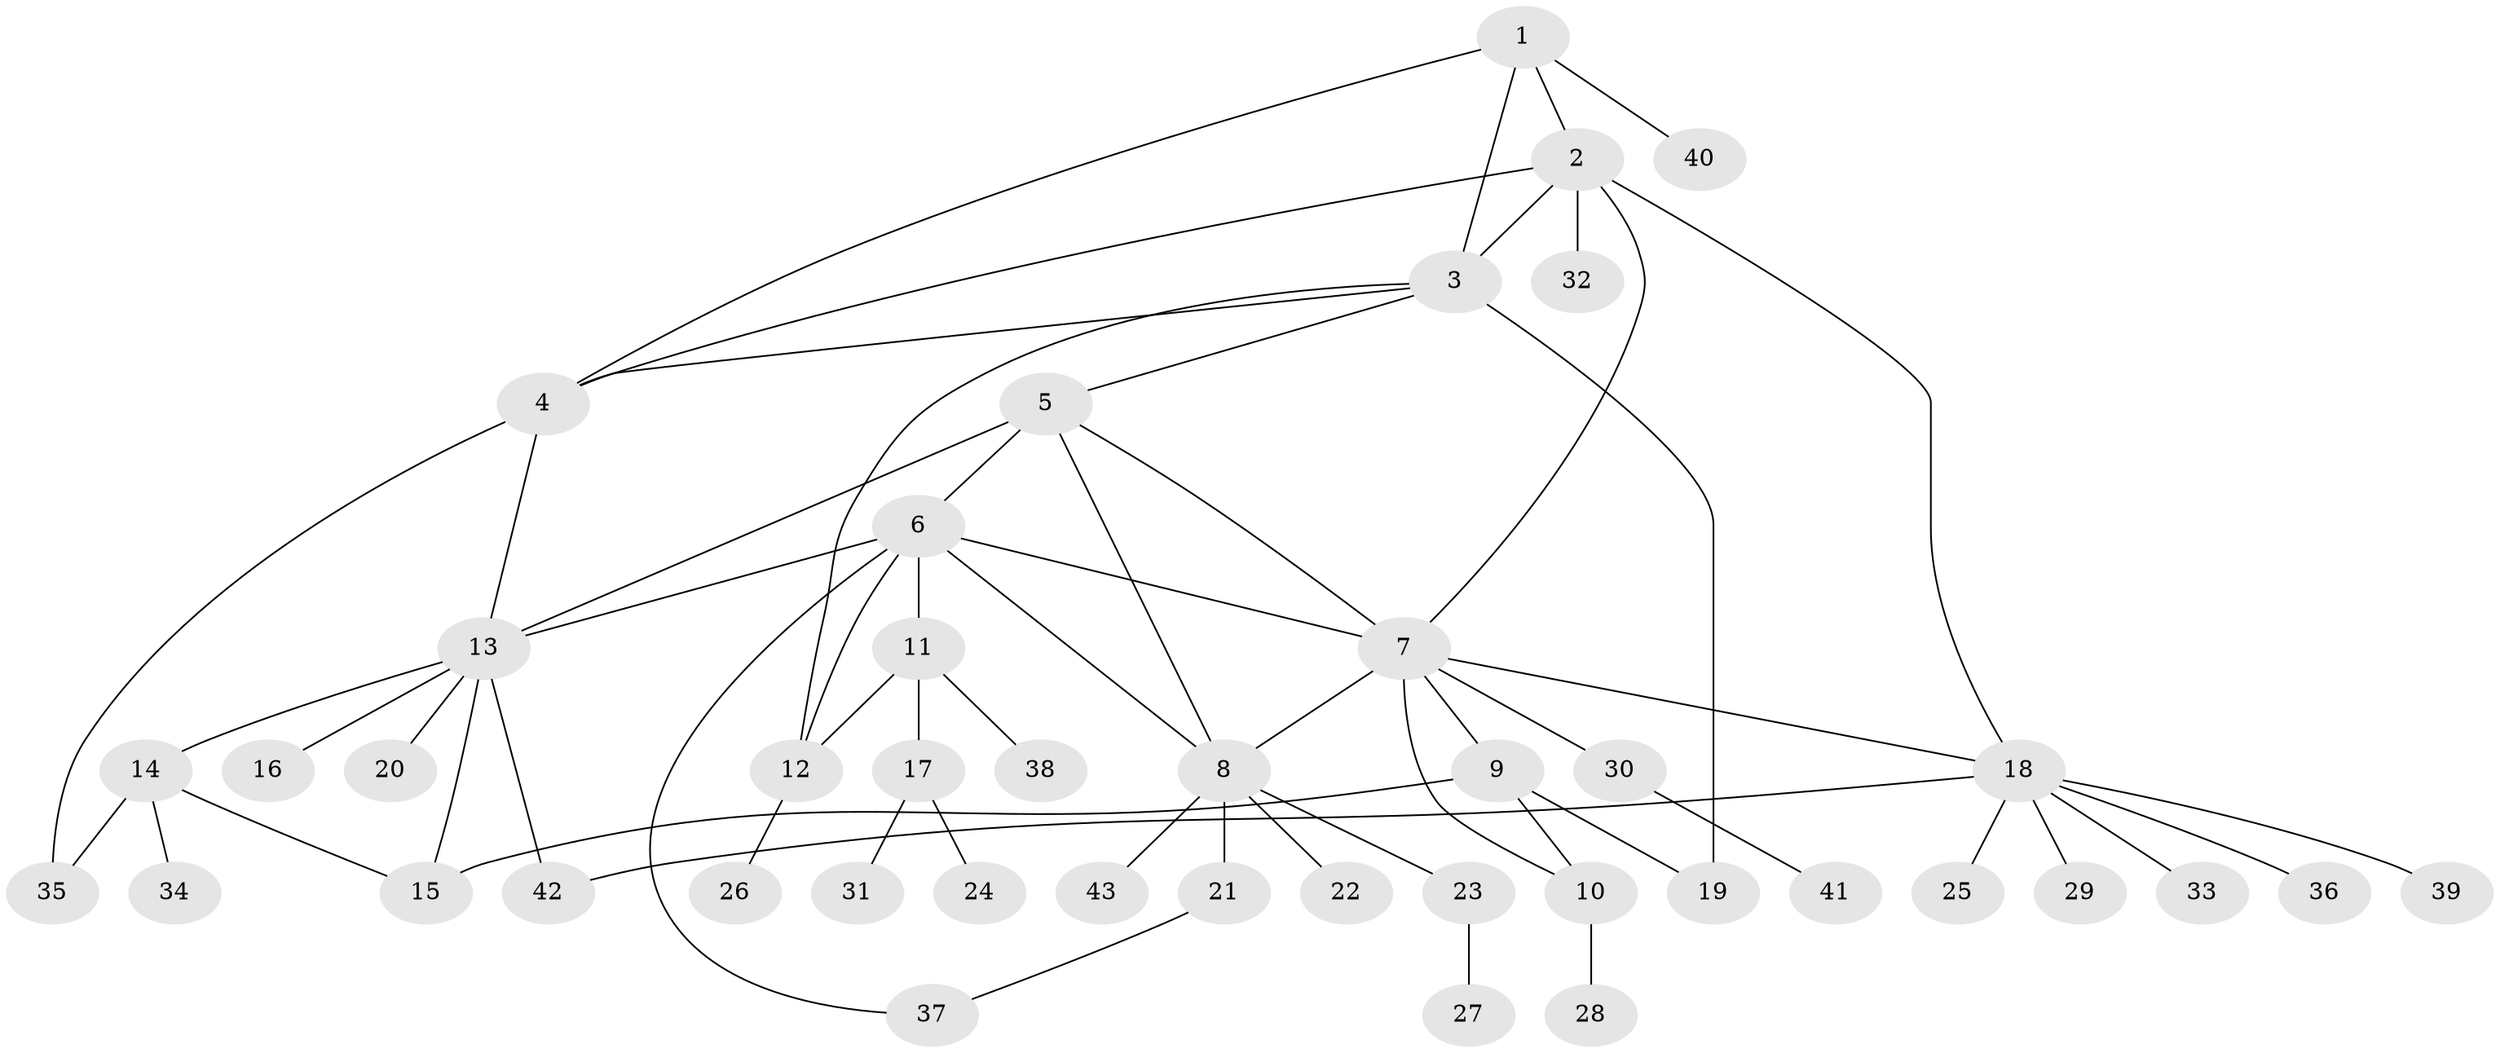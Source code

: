 // original degree distribution, {5: 0.046511627906976744, 10: 0.011627906976744186, 9: 0.03488372093023256, 6: 0.05813953488372093, 7: 0.023255813953488372, 4: 0.05813953488372093, 8: 0.023255813953488372, 2: 0.1744186046511628, 3: 0.046511627906976744, 1: 0.5232558139534884}
// Generated by graph-tools (version 1.1) at 2025/37/03/09/25 02:37:32]
// undirected, 43 vertices, 61 edges
graph export_dot {
graph [start="1"]
  node [color=gray90,style=filled];
  1;
  2;
  3;
  4;
  5;
  6;
  7;
  8;
  9;
  10;
  11;
  12;
  13;
  14;
  15;
  16;
  17;
  18;
  19;
  20;
  21;
  22;
  23;
  24;
  25;
  26;
  27;
  28;
  29;
  30;
  31;
  32;
  33;
  34;
  35;
  36;
  37;
  38;
  39;
  40;
  41;
  42;
  43;
  1 -- 2 [weight=1.0];
  1 -- 3 [weight=1.0];
  1 -- 4 [weight=1.0];
  1 -- 40 [weight=1.0];
  2 -- 3 [weight=1.0];
  2 -- 4 [weight=1.0];
  2 -- 7 [weight=1.0];
  2 -- 18 [weight=1.0];
  2 -- 32 [weight=4.0];
  3 -- 4 [weight=1.0];
  3 -- 5 [weight=1.0];
  3 -- 12 [weight=1.0];
  3 -- 19 [weight=3.0];
  4 -- 13 [weight=1.0];
  4 -- 35 [weight=1.0];
  5 -- 6 [weight=1.0];
  5 -- 7 [weight=1.0];
  5 -- 8 [weight=1.0];
  5 -- 13 [weight=2.0];
  6 -- 7 [weight=2.0];
  6 -- 8 [weight=1.0];
  6 -- 11 [weight=2.0];
  6 -- 12 [weight=2.0];
  6 -- 13 [weight=1.0];
  6 -- 37 [weight=1.0];
  7 -- 8 [weight=1.0];
  7 -- 9 [weight=2.0];
  7 -- 10 [weight=4.0];
  7 -- 18 [weight=1.0];
  7 -- 30 [weight=1.0];
  8 -- 21 [weight=1.0];
  8 -- 22 [weight=1.0];
  8 -- 23 [weight=1.0];
  8 -- 43 [weight=1.0];
  9 -- 10 [weight=1.0];
  9 -- 15 [weight=1.0];
  9 -- 19 [weight=1.0];
  10 -- 28 [weight=1.0];
  11 -- 12 [weight=1.0];
  11 -- 17 [weight=1.0];
  11 -- 38 [weight=1.0];
  12 -- 26 [weight=1.0];
  13 -- 14 [weight=2.0];
  13 -- 15 [weight=6.0];
  13 -- 16 [weight=1.0];
  13 -- 20 [weight=1.0];
  13 -- 42 [weight=1.0];
  14 -- 15 [weight=1.0];
  14 -- 34 [weight=1.0];
  14 -- 35 [weight=1.0];
  17 -- 24 [weight=1.0];
  17 -- 31 [weight=1.0];
  18 -- 25 [weight=1.0];
  18 -- 29 [weight=1.0];
  18 -- 33 [weight=1.0];
  18 -- 36 [weight=1.0];
  18 -- 39 [weight=1.0];
  18 -- 42 [weight=1.0];
  21 -- 37 [weight=1.0];
  23 -- 27 [weight=2.0];
  30 -- 41 [weight=1.0];
}
